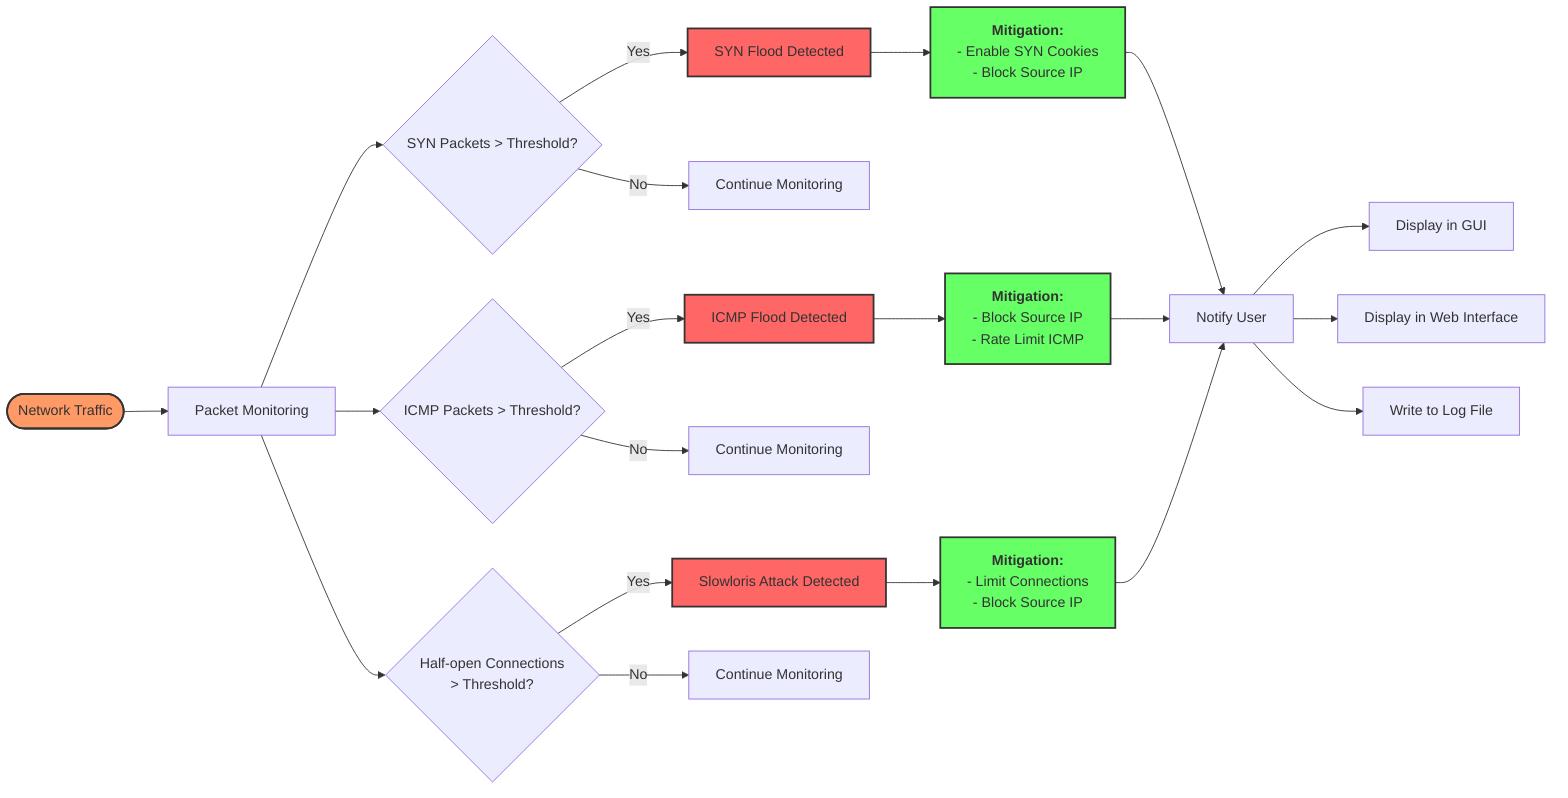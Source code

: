 %%{init: {'themeVariables': {'edgeLabelBackground':'#fff'}, 'themeConfig': {'fontSize':'18px'}}%%
flowchart LR
    Start([Network Traffic]) --> Monitor[Packet Monitoring]
    
    Monitor --> CheckSYN{SYN Packets > Threshold?}
    Monitor --> CheckICMP{ICMP Packets > Threshold?}
    Monitor --> CheckConn{Half-open Connections\n> Threshold?}
    
    CheckSYN -->|Yes| SYNFlood[SYN Flood Detected]
    CheckSYN -->|No| Continue1[Continue Monitoring]
    
    CheckICMP -->|Yes| ICMPFlood[ICMP Flood Detected]
    CheckICMP -->|No| Continue2[Continue Monitoring]
    
    CheckConn -->|Yes| Slowloris[Slowloris Attack Detected]
    CheckConn -->|No| Continue3[Continue Monitoring]
    
    SYNFlood --> SYNAction["`**Mitigation:**
    - Enable SYN Cookies
    - Block Source IP`"]
    ICMPFlood --> ICMPAction["`**Mitigation:**
    - Block Source IP
    - Rate Limit ICMP`"]
    Slowloris --> SlowAction["`**Mitigation:**
    - Limit Connections
    - Block Source IP`"]
    
    SYNAction --> NotifyUser[Notify User]
    ICMPAction --> NotifyUser
    SlowAction --> NotifyUser
    
    NotifyUser --> GUI[Display in GUI]
    NotifyUser --> WebUI[Display in Web Interface]
    NotifyUser --> Log[Write to Log File]
    
    style Start fill:#f96,stroke:#333,stroke-width:2px
    style SYNFlood fill:#f66,stroke:#333,stroke-width:2px
    style ICMPFlood fill:#f66,stroke:#333,stroke-width:2px
    style Slowloris fill:#f66,stroke:#333,stroke-width:2px
    style SYNAction fill:#6f6,stroke:#333,stroke-width:2px
    style ICMPAction fill:#6f6,stroke:#333,stroke-width:2px
    style SlowAction fill:#6f6,stroke:#333,stroke-width:2px